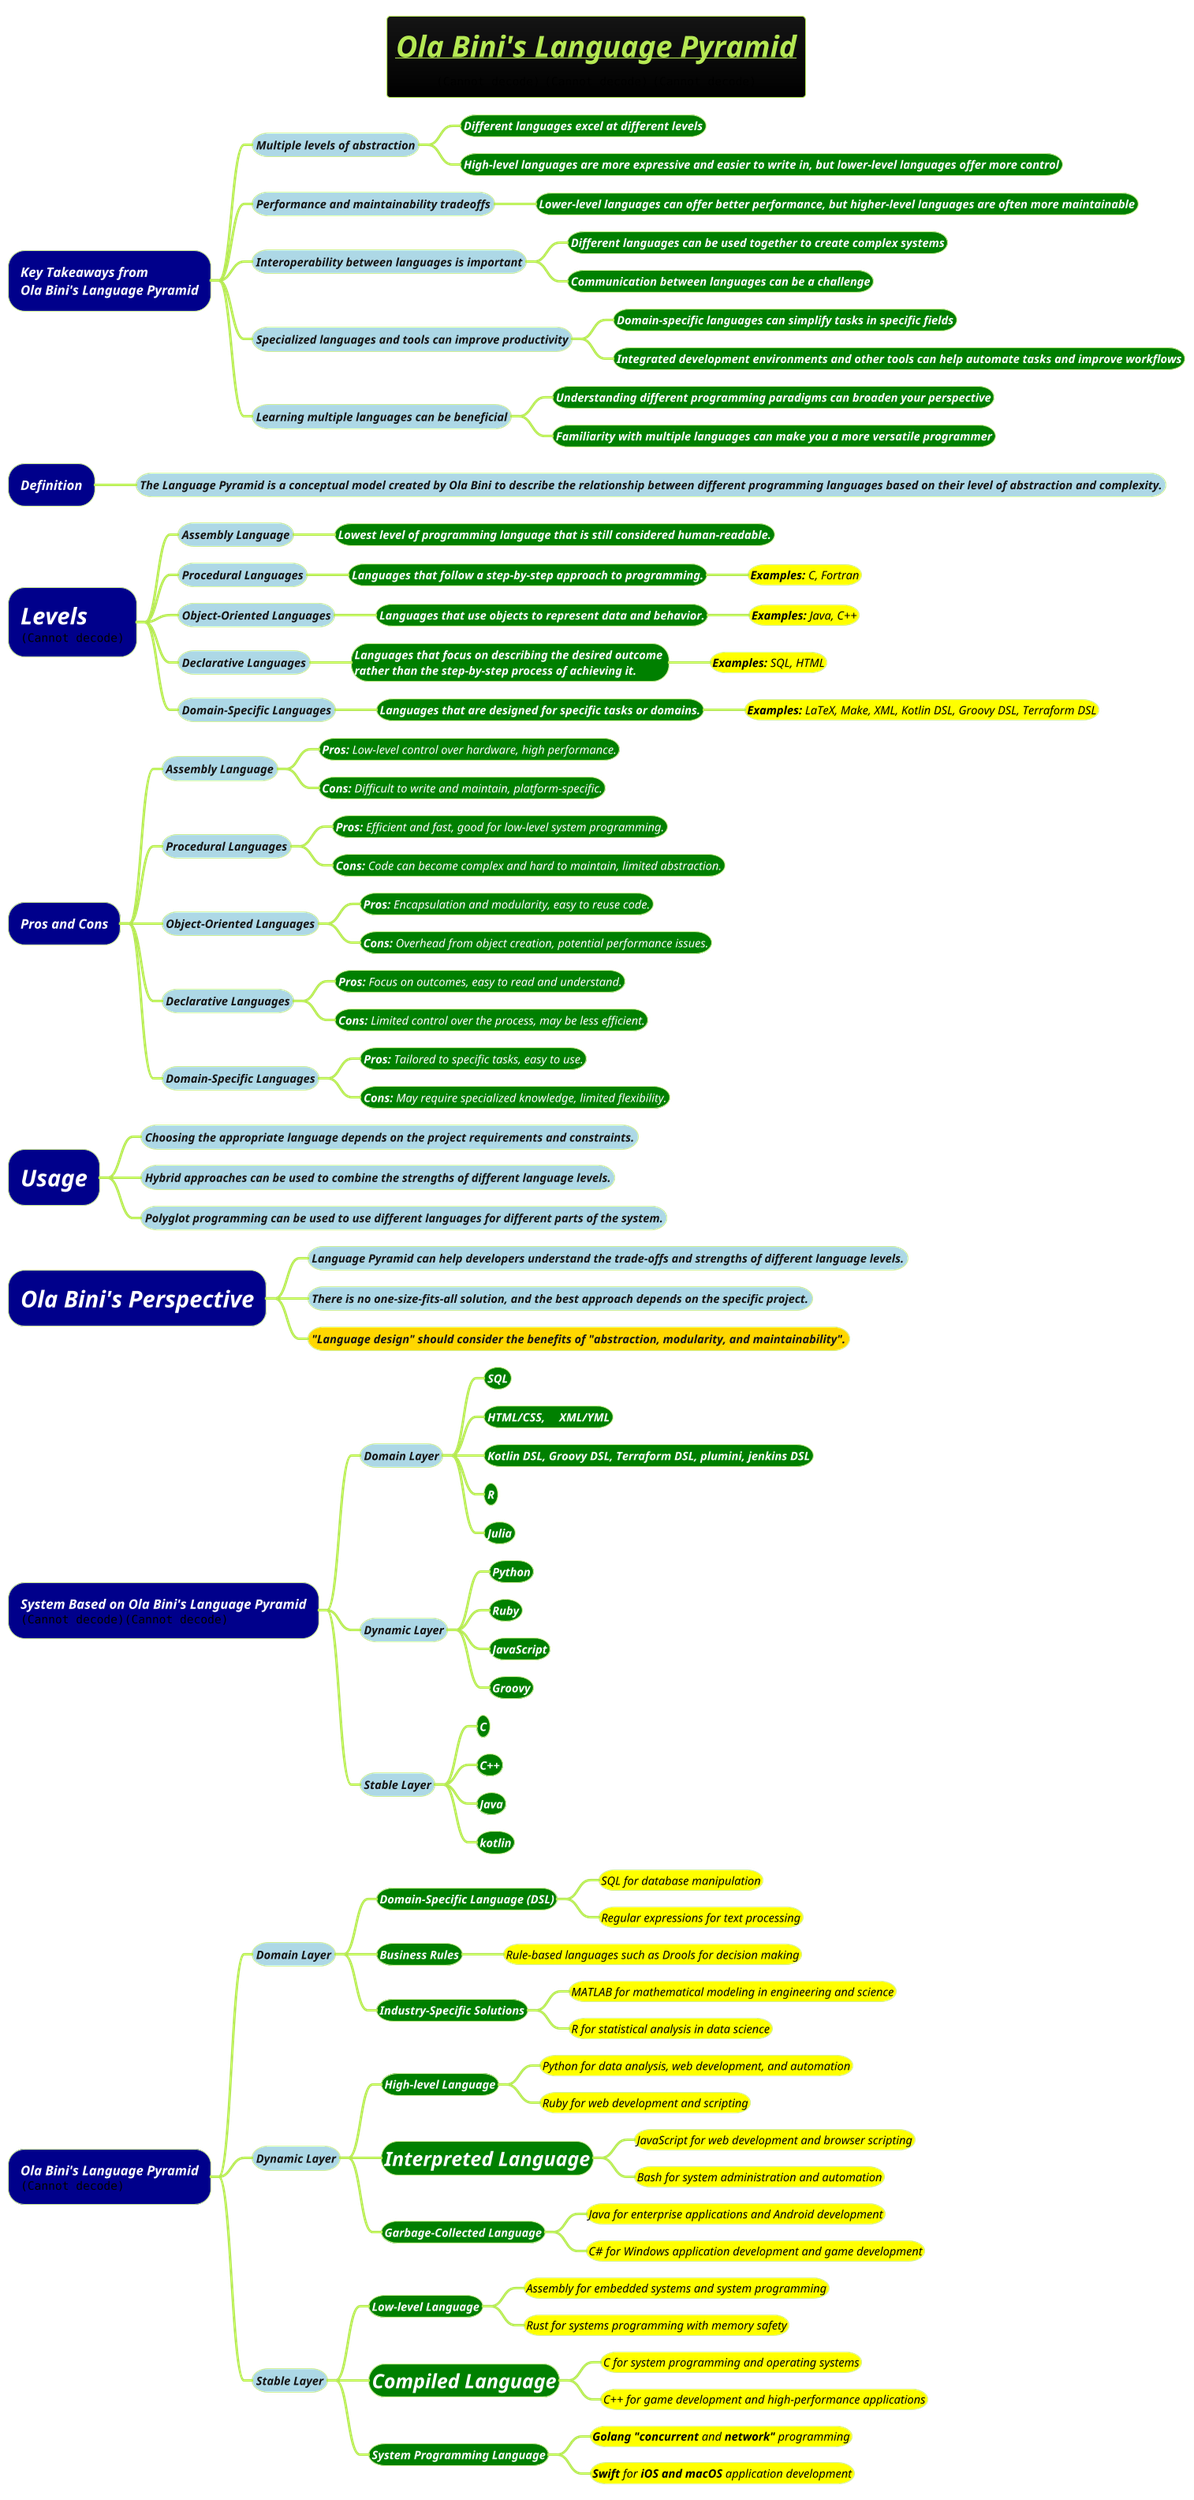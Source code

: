 @startmindmap
title =<i><b><u>Ola Bini's Language Pyramid\n<img:images/img_3.png> <img:images/img_4.png> <img:images/img_5.png>
!theme hacker

*[#darkblue] <i><color:#white>Key Takeaways from \n<i><color:white>Ola Bini's Language Pyramid
**[#lightblue] <i><color #blac><size:14>Multiple levels of abstraction
***[#green] <b><i><color #white><size:14>Different languages excel at different levels
***[#green] <b><i><color #white><size:14>High-level languages are more expressive and easier to write in, but lower-level languages offer more control
**[#lightblue] <i><color #blac><size:14>Performance and maintainability tradeoffs
***[#green] <b><i><color #white><size:14>Lower-level languages can offer better performance, but higher-level languages are often more maintainable
**[#lightblue] <i><color #blac><size:14>Interoperability between languages is important
***[#green] <b><i><color #white><size:14>Different languages can be used together to create complex systems
***[#green] <b><i><color #white><size:14>Communication between languages can be a challenge
**[#lightblue] <i><color #blac><size:14>Specialized languages and tools can improve productivity
***[#green] <b><i><color #white><size:14>Domain-specific languages can simplify tasks in specific fields
***[#green] <b><i><color #white><size:14>Integrated development environments and other tools can help automate tasks and improve workflows
**[#lightblue] <i><color #blac><size:14>Learning multiple languages can be beneficial
***[#green] <b><i><color #white><size:14>Understanding different programming paradigms can broaden your perspective
***[#green] <b><i><color #white><size:14>Familiarity with multiple languages can make you a more versatile programmer

*[#darkblue] <i><color:#white>Definition
**[#lightblue] <i><color #blac><size:14>The Language Pyramid is a conceptual model created by Ola Bini to describe the relationship between different programming languages based on their **level of abstraction and complexity.**
*[#darkblue] =<i><color:#white>Levels\n<img:images/img_2.png>
**[#lightblue] <i><color #blac><size:14>Assembly Language
***[#green] <b><i><color #white><size:14>Lowest level of programming language that is still considered human-readable.
**[#lightblue] <i><color #blac><size:14>Procedural Languages
***[#green] <b><i><color #white><size:14>Languages that follow a step-by-step approach to programming.
****[#yellow] <i><color #black><size:14>**Examples:** C, Fortran
**[#lightblue] <i><color #blac><size:14>Object-Oriented Languages
***[#green] <b><i><color #white><size:14>Languages that use objects to represent data and behavior.
****[#yellow] <i><color #black><size:14>**Examples:** Java, C++
**[#lightblue] <i><color #blac><size:14>Declarative Languages
***[#green] <b><i><color #white><size:14>Languages that focus on describing the desired outcome \n<b><i><color #white><size:14>rather than the step-by-step process of achieving it.
****[#yellow] <i><color #black><size:14>**Examples:** SQL, HTML
**[#lightblue] <i><color #blac><size:14>Domain-Specific Languages
***[#green] <b><i><color #white><size:14>Languages that are designed for specific tasks or domains.
****[#yellow] <i><color #black><size:14>**Examples:** LaTeX, Make, XML, Kotlin DSL, Groovy DSL, Terraform DSL
*[#darkblue] <i><color:#white>Pros and Cons
**[#lightblue] <i><color #blac><size:14>Assembly Language
***[#green] <i><color #white><size:14>**Pros:** Low-level control over hardware, high performance.
***[#green] <i><color #white><size:14>**Cons:** Difficult to write and maintain, platform-specific.
**[#lightblue] <i><color #blac><size:14>Procedural Languages
***[#green] <i><color #white><size:14>**Pros:** Efficient and fast, good for low-level system programming.
***[#green] <i><color #white><size:14>**Cons:** Code can become complex and hard to maintain, limited abstraction.
**[#lightblue] <i><color #blac><size:14>Object-Oriented Languages
***[#green] <i><color #white><size:14>**Pros:** Encapsulation and modularity, easy to reuse code.
***[#green] <i><color #white><size:14>**Cons:** Overhead from object creation, potential performance issues.
**[#lightblue] <i><color #blac><size:14>Declarative Languages
***[#green] <i><color #white><size:14>**Pros:** Focus on outcomes, easy to read and understand.
***[#green] <i><color #white><size:14>**Cons:** Limited control over the process, may be less efficient.
**[#lightblue] <i><color #blac><size:14>Domain-Specific Languages
***[#green] <i><color #white><size:14>**Pros:** Tailored to specific tasks, easy to use.
***[#green] <i><color #white><size:14>**Cons:** May require specialized knowledge, limited flexibility.
*[#darkblue] =<i><color:#white>Usage
**[#lightblue] <i><color #blac><size:14>Choosing the appropriate language depends on the project requirements and constraints.
**[#lightblue] <i><color #blac><size:14>Hybrid approaches can be used to combine the strengths of different language levels.
**[#lightblue] <i><color #blac><size:14>Polyglot programming can be used to use different languages for different parts of the system.
*[#darkblue] =<i><color:#white>Ola Bini's Perspective
**[#lightblue] <i><color #blac><size:14>Language Pyramid can help developers understand the trade-offs and strengths of different language levels.
**[#lightblue] <i><color #blac><size:14>There is no one-size-fits-all solution, and the best approach depends on the specific project.
**[#gold] <i><color #blac><size:14>"Language design" should consider the benefits of "abstraction, modularity, and maintainability".

*[#darkblue] <i><color:#white>System Based on Ola Bini's Language Pyramid\n<img:images/img_31.png><img:images/img_34.png>

**[#lightblue] <i><color #blac><size:14>Domain Layer
***[#green] <b><i><color #white><size:14>SQL
***[#green] <b><i><color #white><size:14>HTML/CSS, \tXML/YML
***[#green] <b><i><color #white><size:14>Kotlin DSL, Groovy DSL, Terraform DSL, plumini, jenkins DSL
***[#green] <b><i><color #white><size:14>R
***[#green] <b><i><color #white><size:14>Julia

**[#lightblue] <i><color #blac><size:14>Dynamic Layer
***[#green] <b><i><color #white><size:14>Python
***[#green] <b><i><color #white><size:14>Ruby
***[#green] <b><i><color #white><size:14>JavaScript
***[#green] <b><i><color #white><size:14>Groovy

**[#lightblue] <i><color #blac><size:14>Stable Layer
***[#green] <b><i><color #white><size:14>C
***[#green] <b><i><color #white><size:14>C++
***[#green] <b><i><color #white><size:14>Java
***[#green] <b><i><color #white><size:14>kotlin

*[#darkblue] <i><color:#white>Ola Bini's Language Pyramid\n<img:images/img_6.png>
**[#lightblue] <i><color #blac><size:14>Domain Layer
***[#green] <b><i><color #white><size:14>Domain-Specific Language (DSL)
****[#yellow] <i><color #black><size:14>SQL for database manipulation
****[#yellow] <i><color #black><size:14>Regular expressions for text processing
***[#green] <b><i><color #white><size:14>Business Rules
****[#yellow] <i><color #black><size:14>Rule-based languages such as Drools for decision making
***[#green] <b><i><color #white><size:14>Industry-Specific Solutions
****[#yellow] <i><color #black><size:14>MATLAB for mathematical modeling in engineering and science
****[#yellow] <i><color #black><size:14>R for statistical analysis in data science
**[#lightblue] <i><color #blac><size:14>Dynamic Layer
***[#green] <b><i><color #white><size:14>High-level Language
****[#yellow] <i><color #black><size:14>Python for data analysis, web development, and automation
****[#yellow] <i><color #black><size:14>Ruby for web development and scripting
***[#green] <b><i><color #white><size:24>Interpreted Language
****[#yellow] <i><color #black><size:14>JavaScript for web development and browser scripting
****[#yellow] <i><color #black><size:14>Bash for system administration and automation
***[#green] <b><i><color #white><size:14>Garbage-Collected Language
****[#yellow] <i><color #black><size:14>Java for enterprise applications and Android development
****[#yellow] <i><color #black><size:14>C# for Windows application development and game development
**[#lightblue] <i><color #blac><size:14>Stable Layer
***[#green] <b><i><color #white><size:14>Low-level Language
****[#yellow] <i><color #black><size:14>Assembly for embedded systems and system programming
****[#yellow] <i><color #black><size:14>Rust for systems programming with memory safety
***[#green] <b><i><color #white><size:24>Compiled Language
****[#yellow] <i><color #black><size:14>C for system programming and operating systems
****[#yellow] <i><color #black><size:14>C++ for game development and high-performance applications
***[#green] <b><i><color #white><size:14>System Programming Language
****[#yellow] <i><color #black><size:14>**Golang** **"concurrent** and **network"** programming
****[#yellow] <i><color #black><size:14>**Swift** for **iOS and macOS** application development

@endmindmap

